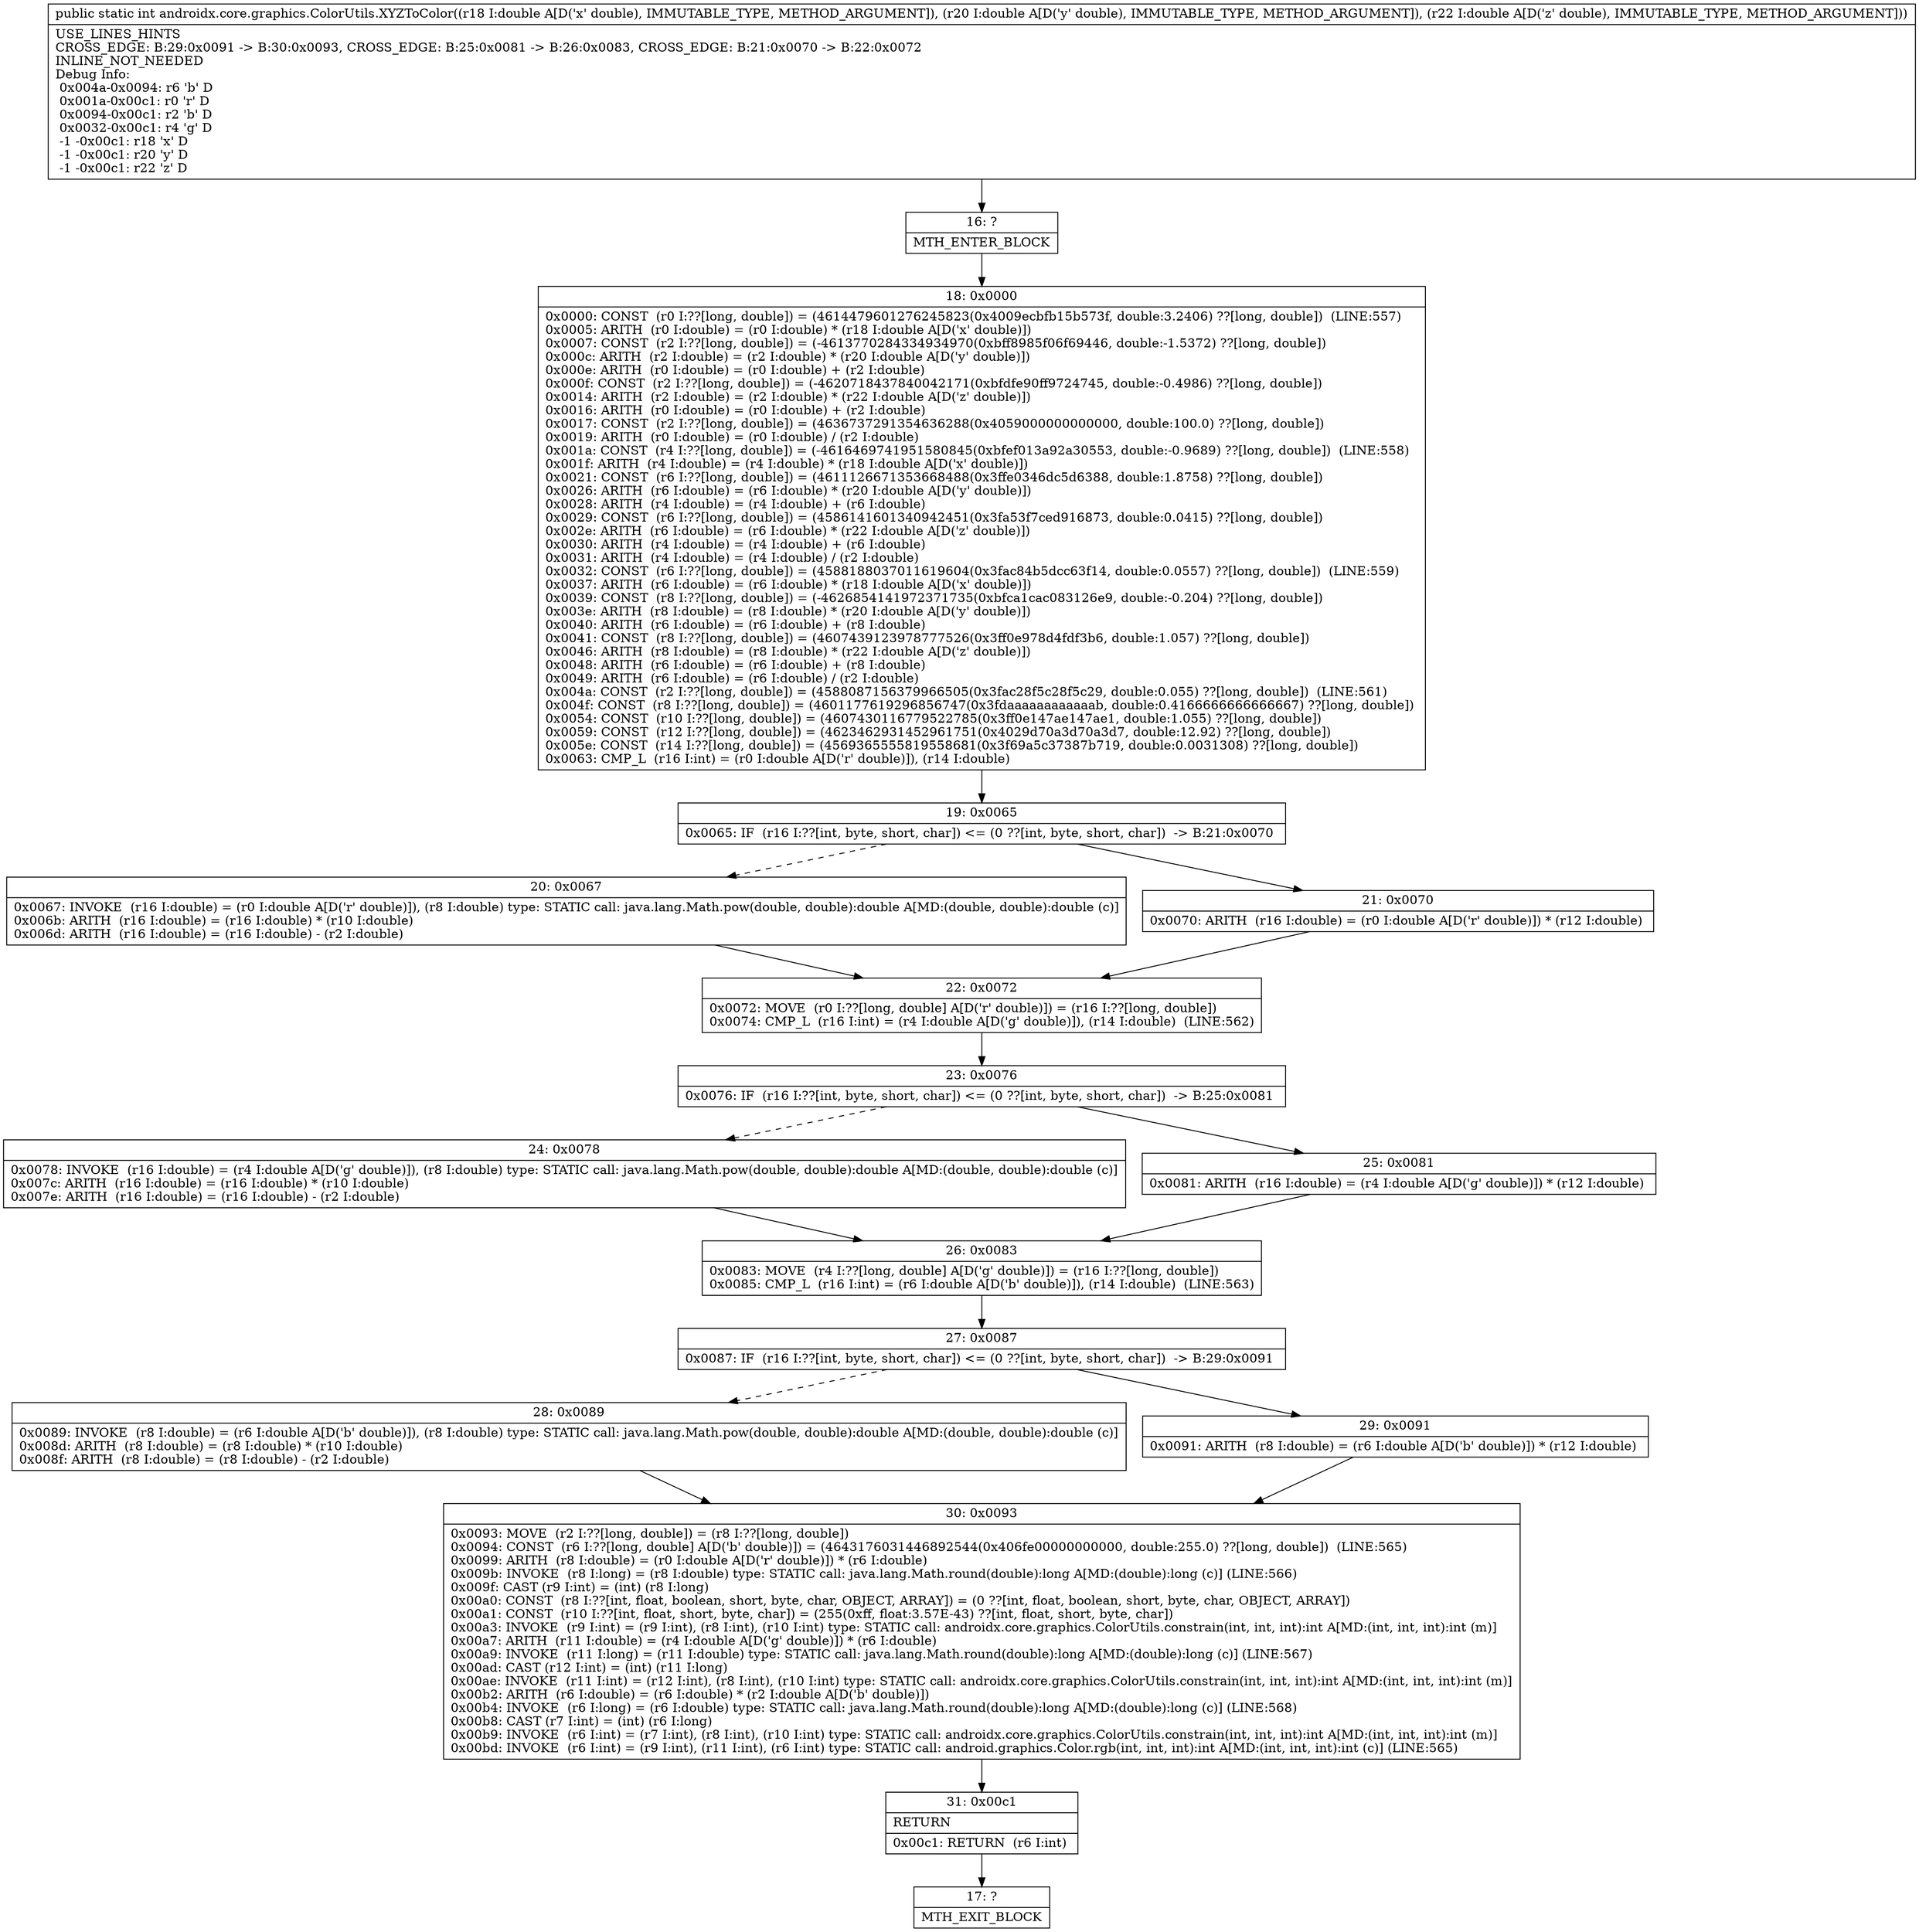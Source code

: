 digraph "CFG forandroidx.core.graphics.ColorUtils.XYZToColor(DDD)I" {
Node_16 [shape=record,label="{16\:\ ?|MTH_ENTER_BLOCK\l}"];
Node_18 [shape=record,label="{18\:\ 0x0000|0x0000: CONST  (r0 I:??[long, double]) = (4614479601276245823(0x4009ecbfb15b573f, double:3.2406) ??[long, double])  (LINE:557)\l0x0005: ARITH  (r0 I:double) = (r0 I:double) * (r18 I:double A[D('x' double)]) \l0x0007: CONST  (r2 I:??[long, double]) = (\-4613770284334934970(0xbff8985f06f69446, double:\-1.5372) ??[long, double]) \l0x000c: ARITH  (r2 I:double) = (r2 I:double) * (r20 I:double A[D('y' double)]) \l0x000e: ARITH  (r0 I:double) = (r0 I:double) + (r2 I:double) \l0x000f: CONST  (r2 I:??[long, double]) = (\-4620718437840042171(0xbfdfe90ff9724745, double:\-0.4986) ??[long, double]) \l0x0014: ARITH  (r2 I:double) = (r2 I:double) * (r22 I:double A[D('z' double)]) \l0x0016: ARITH  (r0 I:double) = (r0 I:double) + (r2 I:double) \l0x0017: CONST  (r2 I:??[long, double]) = (4636737291354636288(0x4059000000000000, double:100.0) ??[long, double]) \l0x0019: ARITH  (r0 I:double) = (r0 I:double) \/ (r2 I:double) \l0x001a: CONST  (r4 I:??[long, double]) = (\-4616469741951580845(0xbfef013a92a30553, double:\-0.9689) ??[long, double])  (LINE:558)\l0x001f: ARITH  (r4 I:double) = (r4 I:double) * (r18 I:double A[D('x' double)]) \l0x0021: CONST  (r6 I:??[long, double]) = (4611126671353668488(0x3ffe0346dc5d6388, double:1.8758) ??[long, double]) \l0x0026: ARITH  (r6 I:double) = (r6 I:double) * (r20 I:double A[D('y' double)]) \l0x0028: ARITH  (r4 I:double) = (r4 I:double) + (r6 I:double) \l0x0029: CONST  (r6 I:??[long, double]) = (4586141601340942451(0x3fa53f7ced916873, double:0.0415) ??[long, double]) \l0x002e: ARITH  (r6 I:double) = (r6 I:double) * (r22 I:double A[D('z' double)]) \l0x0030: ARITH  (r4 I:double) = (r4 I:double) + (r6 I:double) \l0x0031: ARITH  (r4 I:double) = (r4 I:double) \/ (r2 I:double) \l0x0032: CONST  (r6 I:??[long, double]) = (4588188037011619604(0x3fac84b5dcc63f14, double:0.0557) ??[long, double])  (LINE:559)\l0x0037: ARITH  (r6 I:double) = (r6 I:double) * (r18 I:double A[D('x' double)]) \l0x0039: CONST  (r8 I:??[long, double]) = (\-4626854141972371735(0xbfca1cac083126e9, double:\-0.204) ??[long, double]) \l0x003e: ARITH  (r8 I:double) = (r8 I:double) * (r20 I:double A[D('y' double)]) \l0x0040: ARITH  (r6 I:double) = (r6 I:double) + (r8 I:double) \l0x0041: CONST  (r8 I:??[long, double]) = (4607439123978777526(0x3ff0e978d4fdf3b6, double:1.057) ??[long, double]) \l0x0046: ARITH  (r8 I:double) = (r8 I:double) * (r22 I:double A[D('z' double)]) \l0x0048: ARITH  (r6 I:double) = (r6 I:double) + (r8 I:double) \l0x0049: ARITH  (r6 I:double) = (r6 I:double) \/ (r2 I:double) \l0x004a: CONST  (r2 I:??[long, double]) = (4588087156379966505(0x3fac28f5c28f5c29, double:0.055) ??[long, double])  (LINE:561)\l0x004f: CONST  (r8 I:??[long, double]) = (4601177619296856747(0x3fdaaaaaaaaaaaab, double:0.4166666666666667) ??[long, double]) \l0x0054: CONST  (r10 I:??[long, double]) = (4607430116779522785(0x3ff0e147ae147ae1, double:1.055) ??[long, double]) \l0x0059: CONST  (r12 I:??[long, double]) = (4623462931452961751(0x4029d70a3d70a3d7, double:12.92) ??[long, double]) \l0x005e: CONST  (r14 I:??[long, double]) = (4569365555819558681(0x3f69a5c37387b719, double:0.0031308) ??[long, double]) \l0x0063: CMP_L  (r16 I:int) = (r0 I:double A[D('r' double)]), (r14 I:double) \l}"];
Node_19 [shape=record,label="{19\:\ 0x0065|0x0065: IF  (r16 I:??[int, byte, short, char]) \<= (0 ??[int, byte, short, char])  \-\> B:21:0x0070 \l}"];
Node_20 [shape=record,label="{20\:\ 0x0067|0x0067: INVOKE  (r16 I:double) = (r0 I:double A[D('r' double)]), (r8 I:double) type: STATIC call: java.lang.Math.pow(double, double):double A[MD:(double, double):double (c)]\l0x006b: ARITH  (r16 I:double) = (r16 I:double) * (r10 I:double) \l0x006d: ARITH  (r16 I:double) = (r16 I:double) \- (r2 I:double) \l}"];
Node_22 [shape=record,label="{22\:\ 0x0072|0x0072: MOVE  (r0 I:??[long, double] A[D('r' double)]) = (r16 I:??[long, double]) \l0x0074: CMP_L  (r16 I:int) = (r4 I:double A[D('g' double)]), (r14 I:double)  (LINE:562)\l}"];
Node_23 [shape=record,label="{23\:\ 0x0076|0x0076: IF  (r16 I:??[int, byte, short, char]) \<= (0 ??[int, byte, short, char])  \-\> B:25:0x0081 \l}"];
Node_24 [shape=record,label="{24\:\ 0x0078|0x0078: INVOKE  (r16 I:double) = (r4 I:double A[D('g' double)]), (r8 I:double) type: STATIC call: java.lang.Math.pow(double, double):double A[MD:(double, double):double (c)]\l0x007c: ARITH  (r16 I:double) = (r16 I:double) * (r10 I:double) \l0x007e: ARITH  (r16 I:double) = (r16 I:double) \- (r2 I:double) \l}"];
Node_26 [shape=record,label="{26\:\ 0x0083|0x0083: MOVE  (r4 I:??[long, double] A[D('g' double)]) = (r16 I:??[long, double]) \l0x0085: CMP_L  (r16 I:int) = (r6 I:double A[D('b' double)]), (r14 I:double)  (LINE:563)\l}"];
Node_27 [shape=record,label="{27\:\ 0x0087|0x0087: IF  (r16 I:??[int, byte, short, char]) \<= (0 ??[int, byte, short, char])  \-\> B:29:0x0091 \l}"];
Node_28 [shape=record,label="{28\:\ 0x0089|0x0089: INVOKE  (r8 I:double) = (r6 I:double A[D('b' double)]), (r8 I:double) type: STATIC call: java.lang.Math.pow(double, double):double A[MD:(double, double):double (c)]\l0x008d: ARITH  (r8 I:double) = (r8 I:double) * (r10 I:double) \l0x008f: ARITH  (r8 I:double) = (r8 I:double) \- (r2 I:double) \l}"];
Node_30 [shape=record,label="{30\:\ 0x0093|0x0093: MOVE  (r2 I:??[long, double]) = (r8 I:??[long, double]) \l0x0094: CONST  (r6 I:??[long, double] A[D('b' double)]) = (4643176031446892544(0x406fe00000000000, double:255.0) ??[long, double])  (LINE:565)\l0x0099: ARITH  (r8 I:double) = (r0 I:double A[D('r' double)]) * (r6 I:double) \l0x009b: INVOKE  (r8 I:long) = (r8 I:double) type: STATIC call: java.lang.Math.round(double):long A[MD:(double):long (c)] (LINE:566)\l0x009f: CAST (r9 I:int) = (int) (r8 I:long) \l0x00a0: CONST  (r8 I:??[int, float, boolean, short, byte, char, OBJECT, ARRAY]) = (0 ??[int, float, boolean, short, byte, char, OBJECT, ARRAY]) \l0x00a1: CONST  (r10 I:??[int, float, short, byte, char]) = (255(0xff, float:3.57E\-43) ??[int, float, short, byte, char]) \l0x00a3: INVOKE  (r9 I:int) = (r9 I:int), (r8 I:int), (r10 I:int) type: STATIC call: androidx.core.graphics.ColorUtils.constrain(int, int, int):int A[MD:(int, int, int):int (m)]\l0x00a7: ARITH  (r11 I:double) = (r4 I:double A[D('g' double)]) * (r6 I:double) \l0x00a9: INVOKE  (r11 I:long) = (r11 I:double) type: STATIC call: java.lang.Math.round(double):long A[MD:(double):long (c)] (LINE:567)\l0x00ad: CAST (r12 I:int) = (int) (r11 I:long) \l0x00ae: INVOKE  (r11 I:int) = (r12 I:int), (r8 I:int), (r10 I:int) type: STATIC call: androidx.core.graphics.ColorUtils.constrain(int, int, int):int A[MD:(int, int, int):int (m)]\l0x00b2: ARITH  (r6 I:double) = (r6 I:double) * (r2 I:double A[D('b' double)]) \l0x00b4: INVOKE  (r6 I:long) = (r6 I:double) type: STATIC call: java.lang.Math.round(double):long A[MD:(double):long (c)] (LINE:568)\l0x00b8: CAST (r7 I:int) = (int) (r6 I:long) \l0x00b9: INVOKE  (r6 I:int) = (r7 I:int), (r8 I:int), (r10 I:int) type: STATIC call: androidx.core.graphics.ColorUtils.constrain(int, int, int):int A[MD:(int, int, int):int (m)]\l0x00bd: INVOKE  (r6 I:int) = (r9 I:int), (r11 I:int), (r6 I:int) type: STATIC call: android.graphics.Color.rgb(int, int, int):int A[MD:(int, int, int):int (c)] (LINE:565)\l}"];
Node_31 [shape=record,label="{31\:\ 0x00c1|RETURN\l|0x00c1: RETURN  (r6 I:int) \l}"];
Node_17 [shape=record,label="{17\:\ ?|MTH_EXIT_BLOCK\l}"];
Node_29 [shape=record,label="{29\:\ 0x0091|0x0091: ARITH  (r8 I:double) = (r6 I:double A[D('b' double)]) * (r12 I:double) \l}"];
Node_25 [shape=record,label="{25\:\ 0x0081|0x0081: ARITH  (r16 I:double) = (r4 I:double A[D('g' double)]) * (r12 I:double) \l}"];
Node_21 [shape=record,label="{21\:\ 0x0070|0x0070: ARITH  (r16 I:double) = (r0 I:double A[D('r' double)]) * (r12 I:double) \l}"];
MethodNode[shape=record,label="{public static int androidx.core.graphics.ColorUtils.XYZToColor((r18 I:double A[D('x' double), IMMUTABLE_TYPE, METHOD_ARGUMENT]), (r20 I:double A[D('y' double), IMMUTABLE_TYPE, METHOD_ARGUMENT]), (r22 I:double A[D('z' double), IMMUTABLE_TYPE, METHOD_ARGUMENT]))  | USE_LINES_HINTS\lCROSS_EDGE: B:29:0x0091 \-\> B:30:0x0093, CROSS_EDGE: B:25:0x0081 \-\> B:26:0x0083, CROSS_EDGE: B:21:0x0070 \-\> B:22:0x0072\lINLINE_NOT_NEEDED\lDebug Info:\l  0x004a\-0x0094: r6 'b' D\l  0x001a\-0x00c1: r0 'r' D\l  0x0094\-0x00c1: r2 'b' D\l  0x0032\-0x00c1: r4 'g' D\l  \-1 \-0x00c1: r18 'x' D\l  \-1 \-0x00c1: r20 'y' D\l  \-1 \-0x00c1: r22 'z' D\l}"];
MethodNode -> Node_16;Node_16 -> Node_18;
Node_18 -> Node_19;
Node_19 -> Node_20[style=dashed];
Node_19 -> Node_21;
Node_20 -> Node_22;
Node_22 -> Node_23;
Node_23 -> Node_24[style=dashed];
Node_23 -> Node_25;
Node_24 -> Node_26;
Node_26 -> Node_27;
Node_27 -> Node_28[style=dashed];
Node_27 -> Node_29;
Node_28 -> Node_30;
Node_30 -> Node_31;
Node_31 -> Node_17;
Node_29 -> Node_30;
Node_25 -> Node_26;
Node_21 -> Node_22;
}

